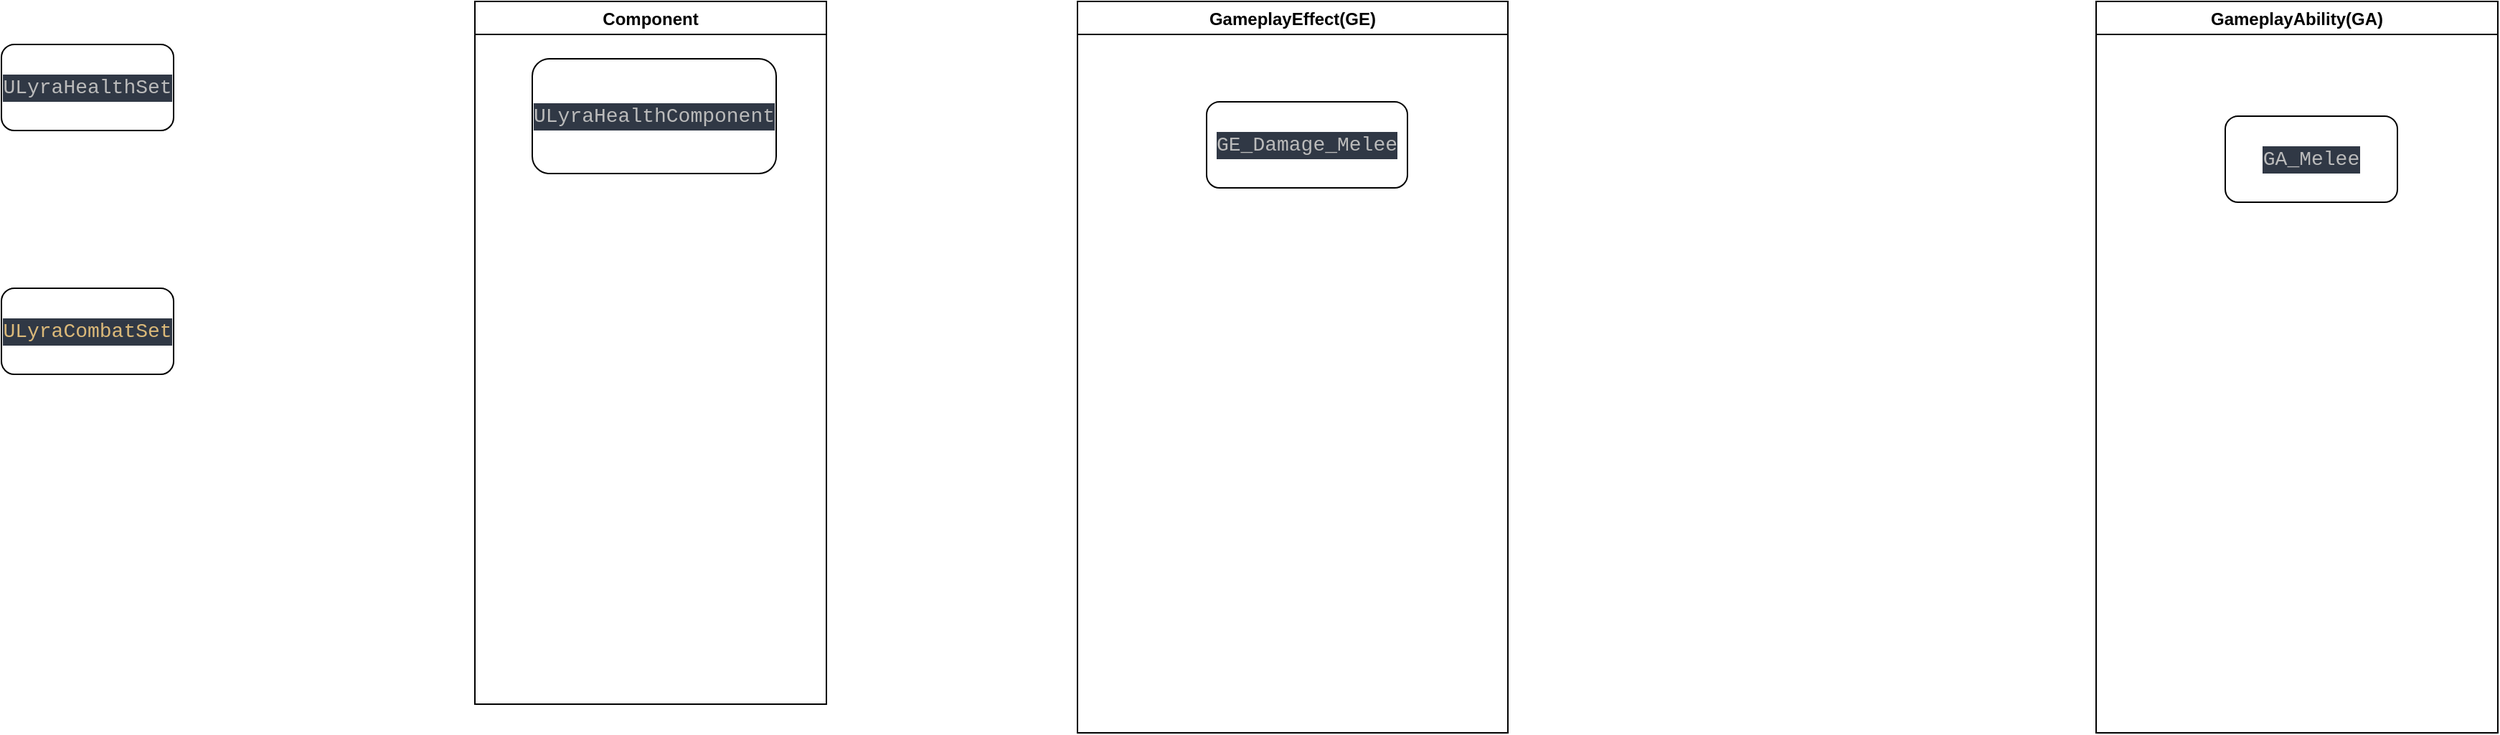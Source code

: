 <mxfile>
    <diagram id="9PyEDG0tIH-zuTy5EoLg" name="Page-1">
        <mxGraphModel dx="1807" dy="592" grid="1" gridSize="10" guides="1" tooltips="1" connect="1" arrows="1" fold="1" page="1" pageScale="1" pageWidth="850" pageHeight="1100" math="0" shadow="0">
            <root>
                <mxCell id="0"/>
                <mxCell id="1" parent="0"/>
                <mxCell id="2" value="&lt;div style=&quot;color: rgb(187 , 187 , 187) ; background-color: rgb(48 , 56 , 69) ; font-family: &amp;#34;consolas&amp;#34; , &amp;#34;courier new&amp;#34; , monospace ; font-size: 14px ; line-height: 19px&quot;&gt;ULyraHealthComponent&lt;/div&gt;" style="rounded=1;whiteSpace=wrap;html=1;" vertex="1" parent="1">
                    <mxGeometry x="110" y="130" width="170" height="80" as="geometry"/>
                </mxCell>
                <mxCell id="3" value="&lt;div style=&quot;color: rgb(187 , 187 , 187) ; background-color: rgb(48 , 56 , 69) ; font-family: &amp;#34;consolas&amp;#34; , &amp;#34;courier new&amp;#34; , monospace ; font-size: 14px ; line-height: 19px&quot;&gt;ULyraHealthSet&lt;/div&gt;" style="rounded=1;whiteSpace=wrap;html=1;" vertex="1" parent="1">
                    <mxGeometry x="-260" y="120" width="120" height="60" as="geometry"/>
                </mxCell>
                <mxCell id="4" value="GameplayEffect(GE)" style="swimlane;" vertex="1" parent="1">
                    <mxGeometry x="490" y="90" width="300" height="510" as="geometry"/>
                </mxCell>
                <mxCell id="5" value="&lt;div style=&quot;color: rgb(187 , 187 , 187) ; background-color: rgb(48 , 56 , 69) ; font-family: &amp;#34;consolas&amp;#34; , &amp;#34;courier new&amp;#34; , monospace ; font-size: 14px ; line-height: 19px&quot;&gt;&lt;div style=&quot;font-family: &amp;#34;consolas&amp;#34; , &amp;#34;courier new&amp;#34; , monospace ; line-height: 19px&quot;&gt;GE_Damage_Melee&lt;/div&gt;&lt;/div&gt;" style="rounded=1;whiteSpace=wrap;html=1;" vertex="1" parent="4">
                    <mxGeometry x="90" y="70" width="140" height="60" as="geometry"/>
                </mxCell>
                <mxCell id="6" value="Component" style="swimlane;" vertex="1" parent="1">
                    <mxGeometry x="70" y="90" width="245" height="490" as="geometry"/>
                </mxCell>
                <mxCell id="7" value="GameplayAbility(GA)" style="swimlane;startSize=23;" vertex="1" parent="1">
                    <mxGeometry x="1200" y="90" width="280" height="510" as="geometry"/>
                </mxCell>
                <mxCell id="8" value="&lt;div style=&quot;color: rgb(187 , 187 , 187) ; background-color: rgb(48 , 56 , 69) ; font-family: &amp;#34;consolas&amp;#34; , &amp;#34;courier new&amp;#34; , monospace ; font-size: 14px ; line-height: 19px&quot;&gt;GA_Melee&lt;/div&gt;" style="rounded=1;whiteSpace=wrap;html=1;" vertex="1" parent="7">
                    <mxGeometry x="90" y="80" width="120" height="60" as="geometry"/>
                </mxCell>
                <mxCell id="9" value="&lt;div style=&quot;color: rgb(187 , 187 , 187) ; background-color: rgb(48 , 56 , 69) ; font-family: &amp;#34;consolas&amp;#34; , &amp;#34;courier new&amp;#34; , monospace ; font-size: 14px ; line-height: 19px&quot;&gt;&lt;div style=&quot;font-family: &amp;#34;consolas&amp;#34; , &amp;#34;courier new&amp;#34; , monospace ; line-height: 19px&quot;&gt;&lt;span style=&quot;color: #dbb979&quot;&gt;ULyraCombatSet&lt;/span&gt;&lt;/div&gt;&lt;/div&gt;" style="rounded=1;whiteSpace=wrap;html=1;" vertex="1" parent="1">
                    <mxGeometry x="-260" y="290" width="120" height="60" as="geometry"/>
                </mxCell>
            </root>
        </mxGraphModel>
    </diagram>
</mxfile>